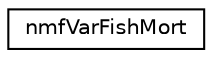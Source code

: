 digraph "Graphical Class Hierarchy"
{
 // LATEX_PDF_SIZE
  edge [fontname="Helvetica",fontsize="10",labelfontname="Helvetica",labelfontsize="10"];
  node [fontname="Helvetica",fontsize="10",shape=record];
  rankdir="LR";
  Node0 [label="nmfVarFishMort",height=0.2,width=0.4,color="black", fillcolor="white", style="filled",URL="$classnmf_var_fish_mort.html",tooltip=" "];
}
